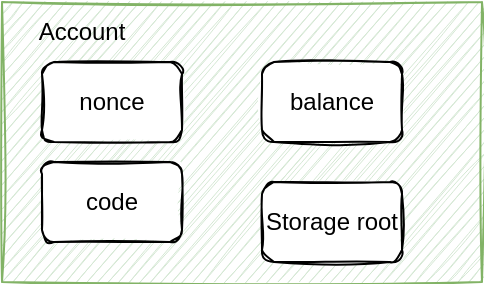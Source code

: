 <mxfile version="20.6.2" type="device"><diagram id="417UIB28FKf0MKw_reii" name="Page-1"><mxGraphModel dx="317" dy="588" grid="1" gridSize="10" guides="1" tooltips="1" connect="1" arrows="1" fold="1" page="1" pageScale="1" pageWidth="2336" pageHeight="1654" math="0" shadow="0"><root><mxCell id="0"/><mxCell id="1" parent="0"/><mxCell id="qbemKnkFdwsOEcTUwZkt-1" value="" style="rounded=0;whiteSpace=wrap;html=1;fillColor=#d5e8d4;strokeColor=#82b366;sketch=1;" vertex="1" parent="1"><mxGeometry x="30" y="190" width="240" height="140" as="geometry"/></mxCell><mxCell id="qbemKnkFdwsOEcTUwZkt-2" value="nonce" style="rounded=1;whiteSpace=wrap;html=1;sketch=1;" vertex="1" parent="1"><mxGeometry x="50" y="220" width="70" height="40" as="geometry"/></mxCell><mxCell id="qbemKnkFdwsOEcTUwZkt-3" value="balance" style="rounded=1;whiteSpace=wrap;html=1;sketch=1;" vertex="1" parent="1"><mxGeometry x="160" y="220" width="70" height="40" as="geometry"/></mxCell><mxCell id="qbemKnkFdwsOEcTUwZkt-4" value="code" style="rounded=1;whiteSpace=wrap;html=1;sketch=1;" vertex="1" parent="1"><mxGeometry x="50" y="270" width="70" height="40" as="geometry"/></mxCell><mxCell id="qbemKnkFdwsOEcTUwZkt-5" value="Storage root" style="rounded=1;whiteSpace=wrap;html=1;sketch=1;" vertex="1" parent="1"><mxGeometry x="160" y="280" width="70" height="40" as="geometry"/></mxCell><mxCell id="qbemKnkFdwsOEcTUwZkt-6" value="Account" style="text;html=1;strokeColor=none;fillColor=none;align=center;verticalAlign=middle;whiteSpace=wrap;rounded=0;sketch=1;" vertex="1" parent="1"><mxGeometry x="40" y="190" width="60" height="30" as="geometry"/></mxCell></root></mxGraphModel></diagram></mxfile>